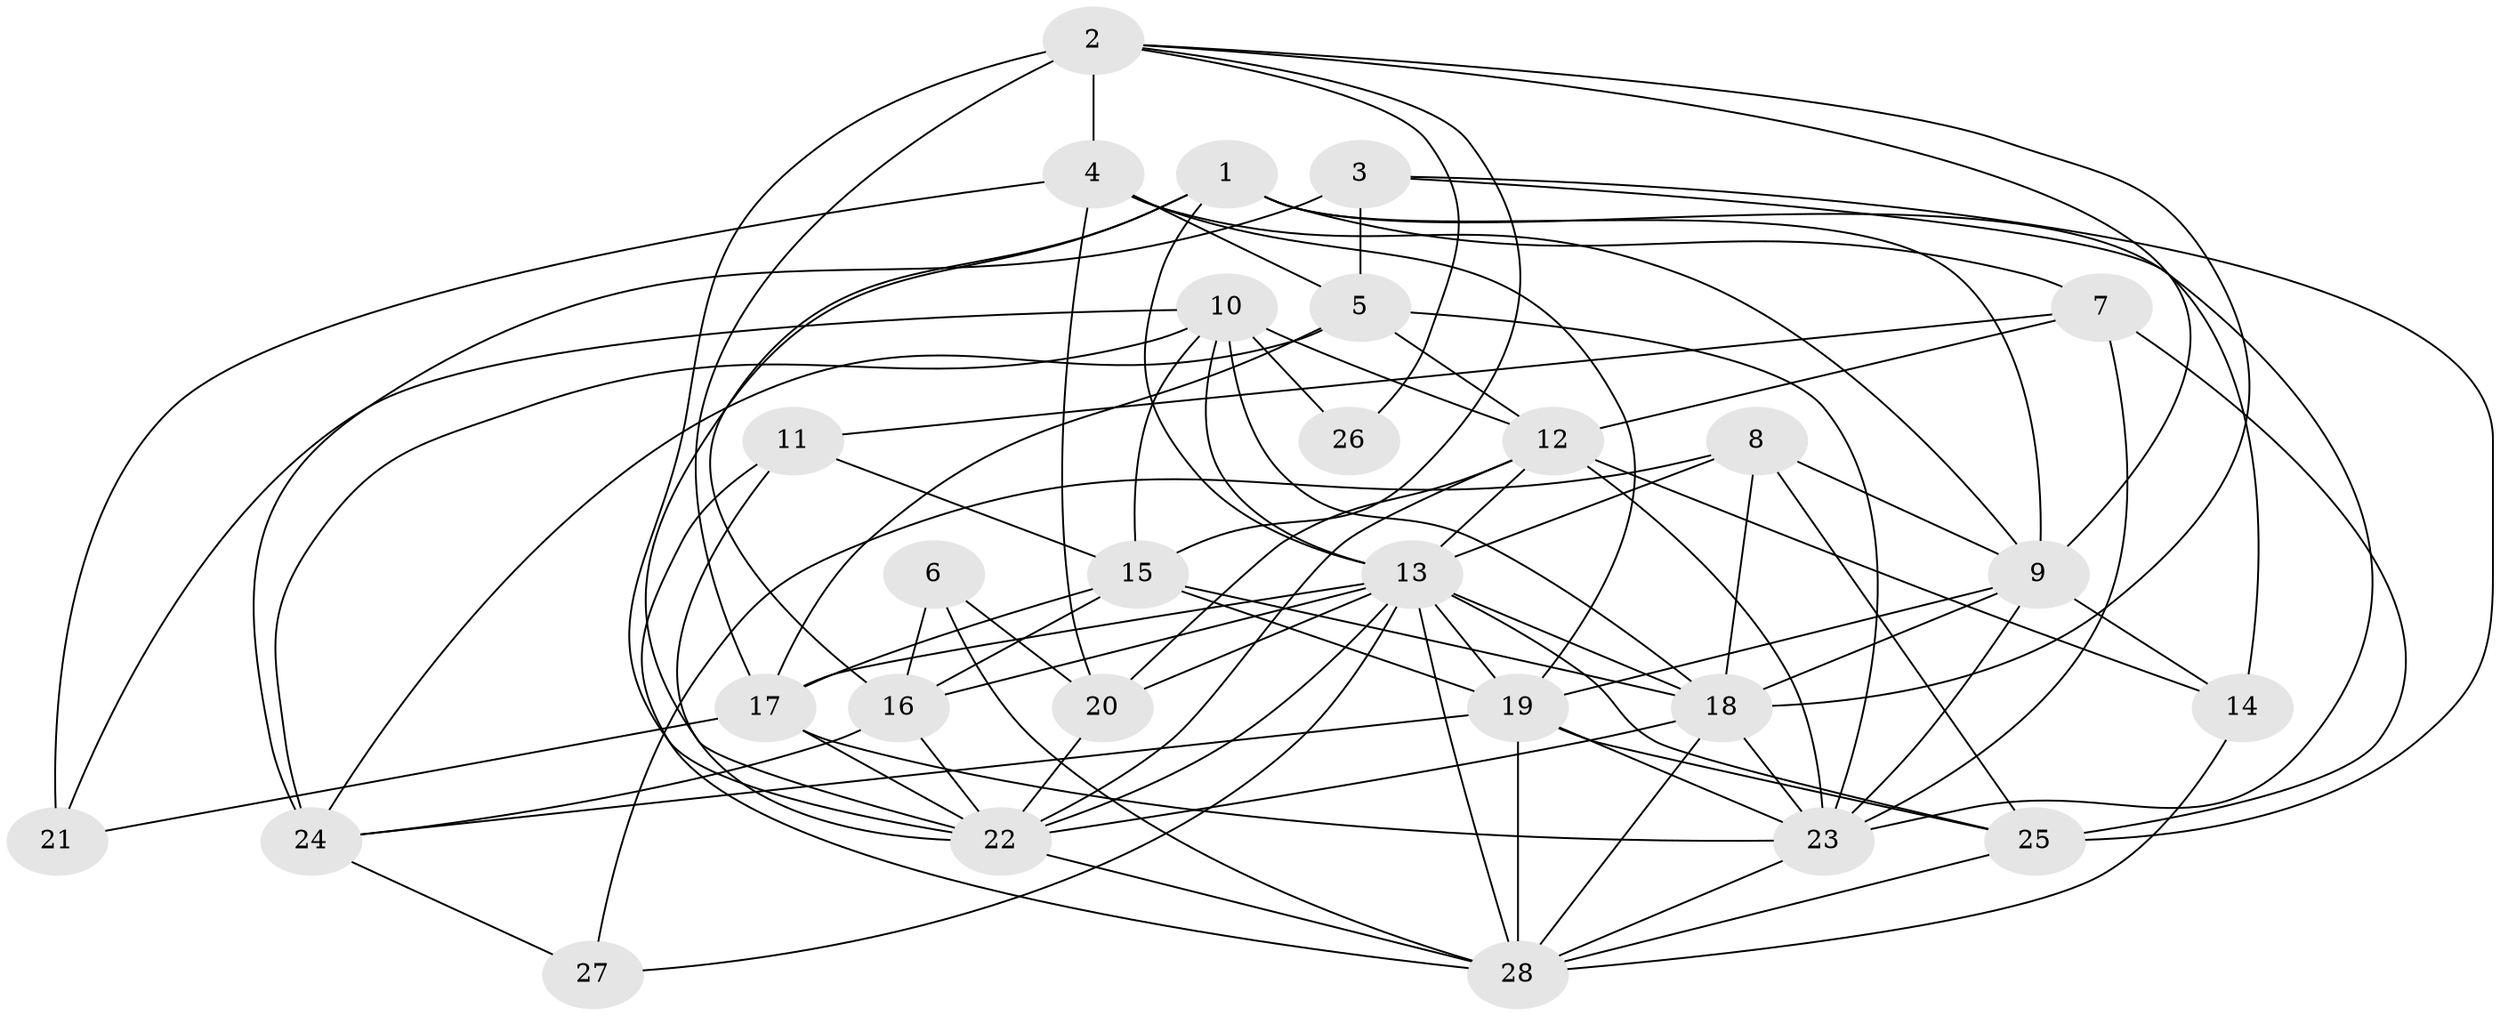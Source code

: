 // original degree distribution, {5: 0.2235294117647059, 4: 0.3411764705882353, 6: 0.07058823529411765, 3: 0.24705882352941178, 2: 0.09411764705882353, 7: 0.023529411764705882}
// Generated by graph-tools (version 1.1) at 2025/51/03/04/25 22:51:12]
// undirected, 28 vertices, 88 edges
graph export_dot {
  node [color=gray90,style=filled];
  1;
  2;
  3;
  4;
  5;
  6;
  7;
  8;
  9;
  10;
  11;
  12;
  13;
  14;
  15;
  16;
  17;
  18;
  19;
  20;
  21;
  22;
  23;
  24;
  25;
  26;
  27;
  28;
  1 -- 7 [weight=2.0];
  1 -- 9 [weight=1.0];
  1 -- 13 [weight=1.0];
  1 -- 16 [weight=1.0];
  1 -- 22 [weight=1.0];
  1 -- 23 [weight=1.0];
  2 -- 4 [weight=2.0];
  2 -- 9 [weight=1.0];
  2 -- 15 [weight=1.0];
  2 -- 17 [weight=2.0];
  2 -- 18 [weight=1.0];
  2 -- 22 [weight=1.0];
  2 -- 26 [weight=1.0];
  3 -- 5 [weight=1.0];
  3 -- 14 [weight=1.0];
  3 -- 24 [weight=1.0];
  3 -- 25 [weight=2.0];
  4 -- 5 [weight=1.0];
  4 -- 9 [weight=2.0];
  4 -- 19 [weight=1.0];
  4 -- 20 [weight=1.0];
  4 -- 21 [weight=1.0];
  5 -- 12 [weight=2.0];
  5 -- 17 [weight=1.0];
  5 -- 23 [weight=1.0];
  5 -- 24 [weight=2.0];
  6 -- 16 [weight=1.0];
  6 -- 20 [weight=1.0];
  6 -- 28 [weight=1.0];
  7 -- 11 [weight=1.0];
  7 -- 12 [weight=1.0];
  7 -- 23 [weight=2.0];
  7 -- 25 [weight=1.0];
  8 -- 9 [weight=1.0];
  8 -- 13 [weight=1.0];
  8 -- 18 [weight=1.0];
  8 -- 25 [weight=1.0];
  8 -- 27 [weight=1.0];
  9 -- 14 [weight=2.0];
  9 -- 18 [weight=1.0];
  9 -- 19 [weight=1.0];
  9 -- 23 [weight=1.0];
  10 -- 12 [weight=2.0];
  10 -- 13 [weight=1.0];
  10 -- 15 [weight=1.0];
  10 -- 18 [weight=1.0];
  10 -- 21 [weight=1.0];
  10 -- 24 [weight=1.0];
  10 -- 26 [weight=1.0];
  11 -- 15 [weight=2.0];
  11 -- 22 [weight=1.0];
  11 -- 28 [weight=1.0];
  12 -- 13 [weight=1.0];
  12 -- 14 [weight=1.0];
  12 -- 20 [weight=1.0];
  12 -- 22 [weight=1.0];
  12 -- 23 [weight=2.0];
  13 -- 16 [weight=1.0];
  13 -- 17 [weight=2.0];
  13 -- 18 [weight=2.0];
  13 -- 19 [weight=1.0];
  13 -- 20 [weight=1.0];
  13 -- 22 [weight=1.0];
  13 -- 25 [weight=1.0];
  13 -- 27 [weight=1.0];
  13 -- 28 [weight=1.0];
  14 -- 28 [weight=1.0];
  15 -- 16 [weight=1.0];
  15 -- 17 [weight=2.0];
  15 -- 18 [weight=1.0];
  15 -- 19 [weight=1.0];
  16 -- 22 [weight=2.0];
  16 -- 24 [weight=1.0];
  17 -- 21 [weight=1.0];
  17 -- 22 [weight=1.0];
  17 -- 23 [weight=1.0];
  18 -- 22 [weight=2.0];
  18 -- 23 [weight=1.0];
  18 -- 28 [weight=1.0];
  19 -- 23 [weight=2.0];
  19 -- 24 [weight=1.0];
  19 -- 25 [weight=1.0];
  19 -- 28 [weight=1.0];
  20 -- 22 [weight=1.0];
  22 -- 28 [weight=1.0];
  23 -- 28 [weight=1.0];
  24 -- 27 [weight=1.0];
  25 -- 28 [weight=1.0];
}
